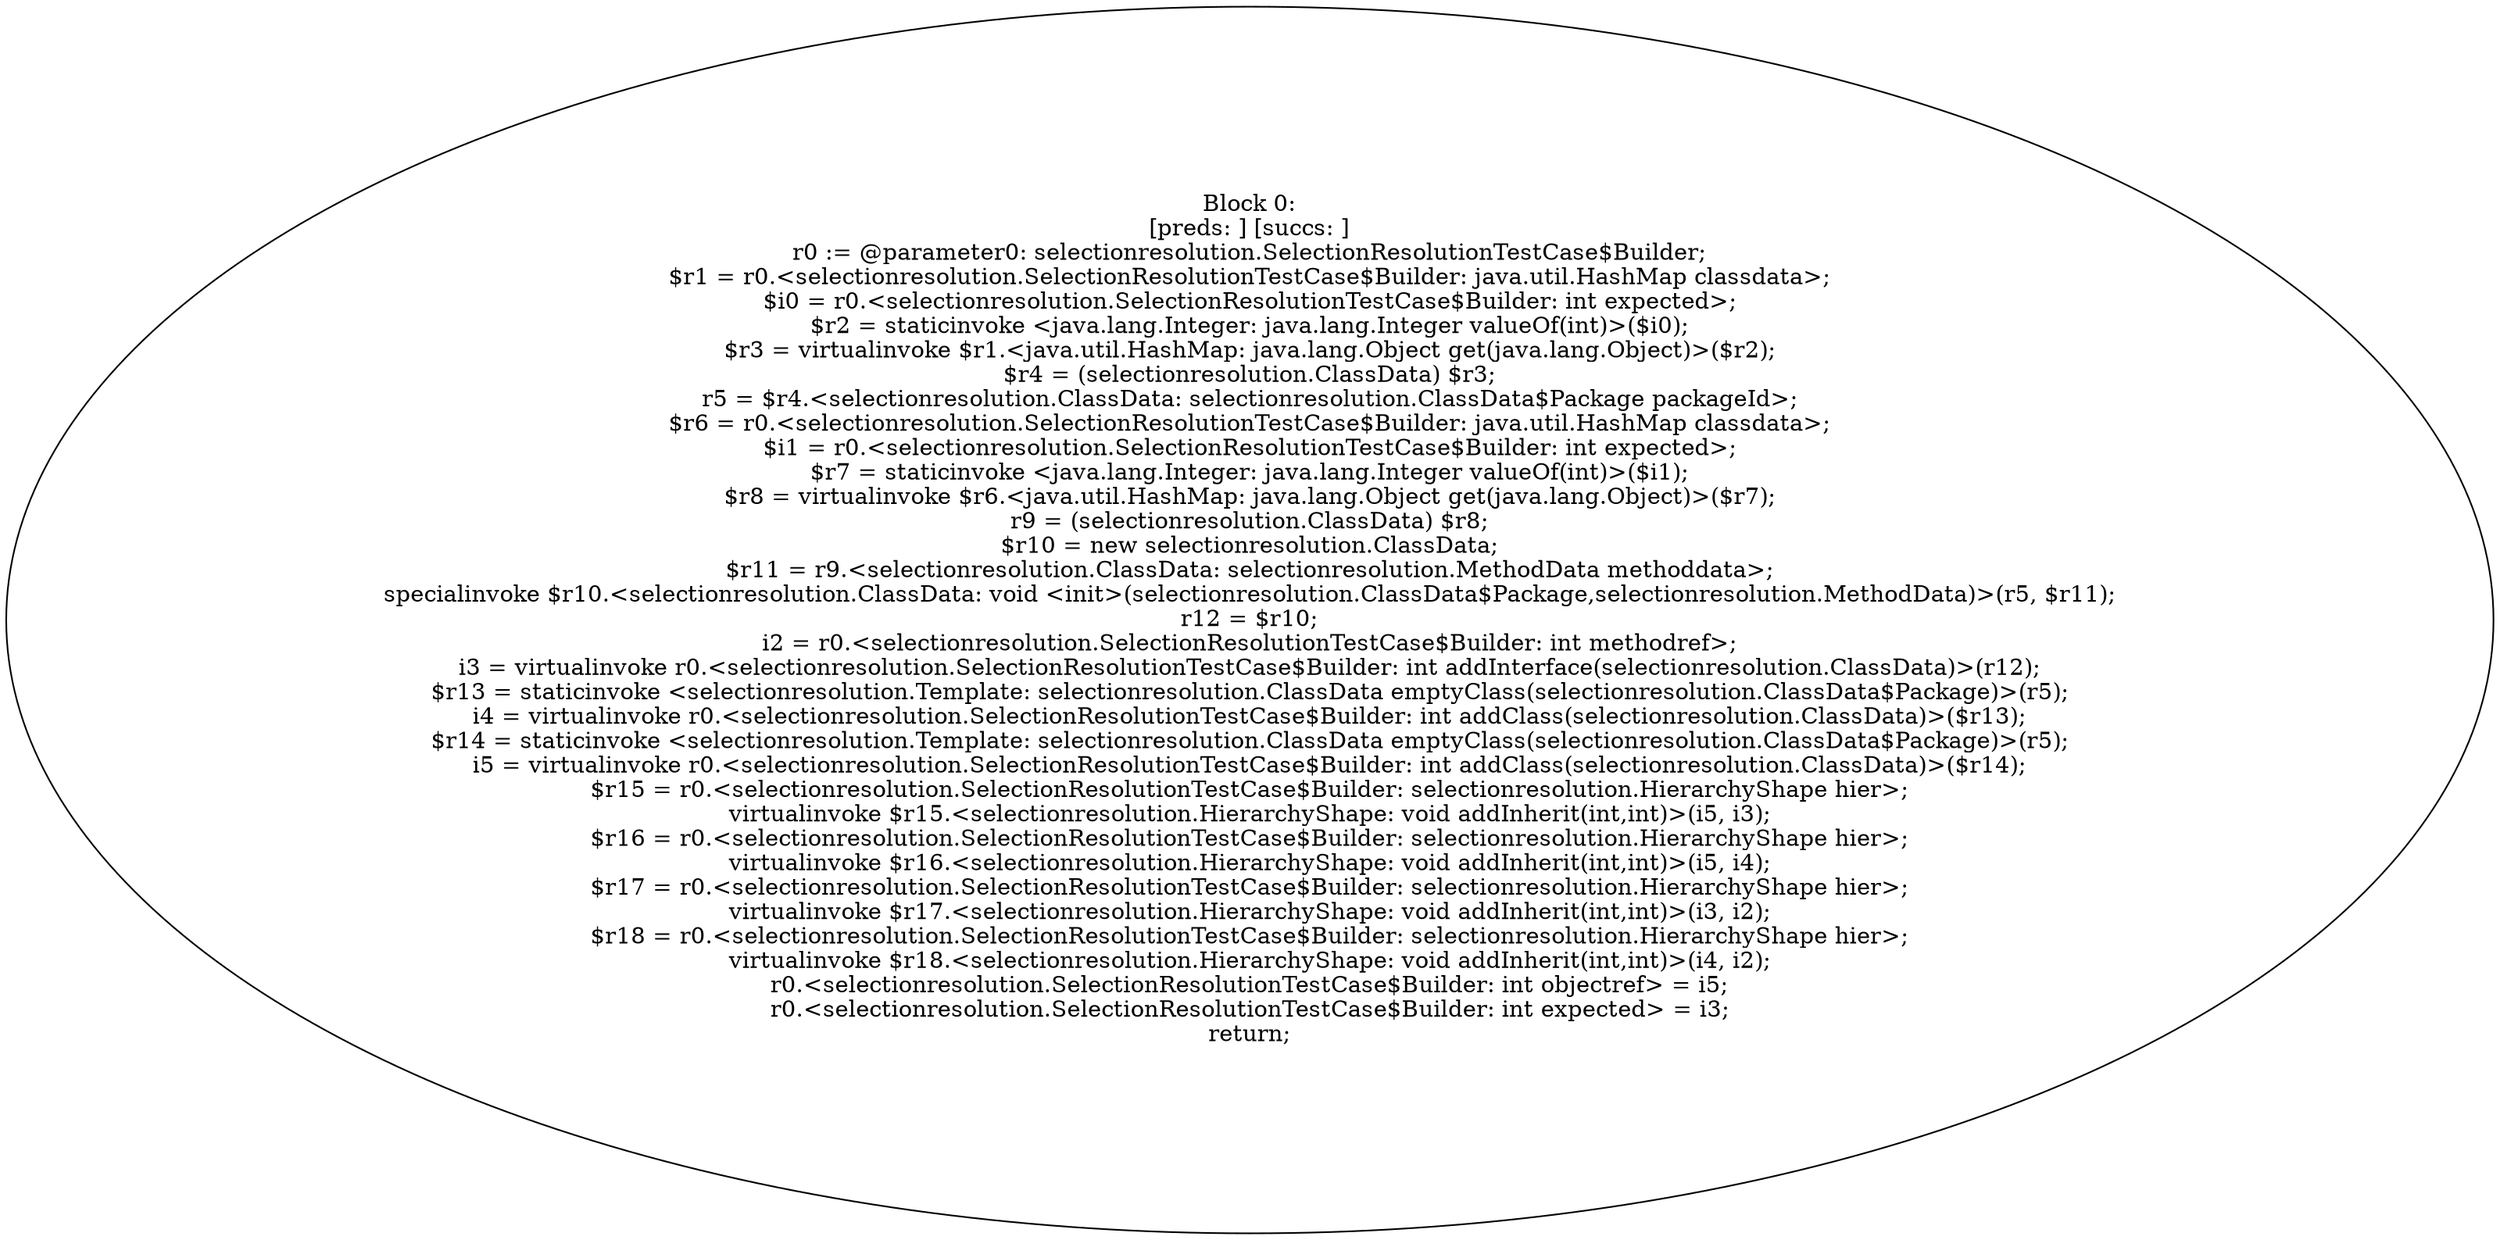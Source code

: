 digraph "unitGraph" {
    "Block 0:
[preds: ] [succs: ]
r0 := @parameter0: selectionresolution.SelectionResolutionTestCase$Builder;
$r1 = r0.<selectionresolution.SelectionResolutionTestCase$Builder: java.util.HashMap classdata>;
$i0 = r0.<selectionresolution.SelectionResolutionTestCase$Builder: int expected>;
$r2 = staticinvoke <java.lang.Integer: java.lang.Integer valueOf(int)>($i0);
$r3 = virtualinvoke $r1.<java.util.HashMap: java.lang.Object get(java.lang.Object)>($r2);
$r4 = (selectionresolution.ClassData) $r3;
r5 = $r4.<selectionresolution.ClassData: selectionresolution.ClassData$Package packageId>;
$r6 = r0.<selectionresolution.SelectionResolutionTestCase$Builder: java.util.HashMap classdata>;
$i1 = r0.<selectionresolution.SelectionResolutionTestCase$Builder: int expected>;
$r7 = staticinvoke <java.lang.Integer: java.lang.Integer valueOf(int)>($i1);
$r8 = virtualinvoke $r6.<java.util.HashMap: java.lang.Object get(java.lang.Object)>($r7);
r9 = (selectionresolution.ClassData) $r8;
$r10 = new selectionresolution.ClassData;
$r11 = r9.<selectionresolution.ClassData: selectionresolution.MethodData methoddata>;
specialinvoke $r10.<selectionresolution.ClassData: void <init>(selectionresolution.ClassData$Package,selectionresolution.MethodData)>(r5, $r11);
r12 = $r10;
i2 = r0.<selectionresolution.SelectionResolutionTestCase$Builder: int methodref>;
i3 = virtualinvoke r0.<selectionresolution.SelectionResolutionTestCase$Builder: int addInterface(selectionresolution.ClassData)>(r12);
$r13 = staticinvoke <selectionresolution.Template: selectionresolution.ClassData emptyClass(selectionresolution.ClassData$Package)>(r5);
i4 = virtualinvoke r0.<selectionresolution.SelectionResolutionTestCase$Builder: int addClass(selectionresolution.ClassData)>($r13);
$r14 = staticinvoke <selectionresolution.Template: selectionresolution.ClassData emptyClass(selectionresolution.ClassData$Package)>(r5);
i5 = virtualinvoke r0.<selectionresolution.SelectionResolutionTestCase$Builder: int addClass(selectionresolution.ClassData)>($r14);
$r15 = r0.<selectionresolution.SelectionResolutionTestCase$Builder: selectionresolution.HierarchyShape hier>;
virtualinvoke $r15.<selectionresolution.HierarchyShape: void addInherit(int,int)>(i5, i3);
$r16 = r0.<selectionresolution.SelectionResolutionTestCase$Builder: selectionresolution.HierarchyShape hier>;
virtualinvoke $r16.<selectionresolution.HierarchyShape: void addInherit(int,int)>(i5, i4);
$r17 = r0.<selectionresolution.SelectionResolutionTestCase$Builder: selectionresolution.HierarchyShape hier>;
virtualinvoke $r17.<selectionresolution.HierarchyShape: void addInherit(int,int)>(i3, i2);
$r18 = r0.<selectionresolution.SelectionResolutionTestCase$Builder: selectionresolution.HierarchyShape hier>;
virtualinvoke $r18.<selectionresolution.HierarchyShape: void addInherit(int,int)>(i4, i2);
r0.<selectionresolution.SelectionResolutionTestCase$Builder: int objectref> = i5;
r0.<selectionresolution.SelectionResolutionTestCase$Builder: int expected> = i3;
return;
"
}
